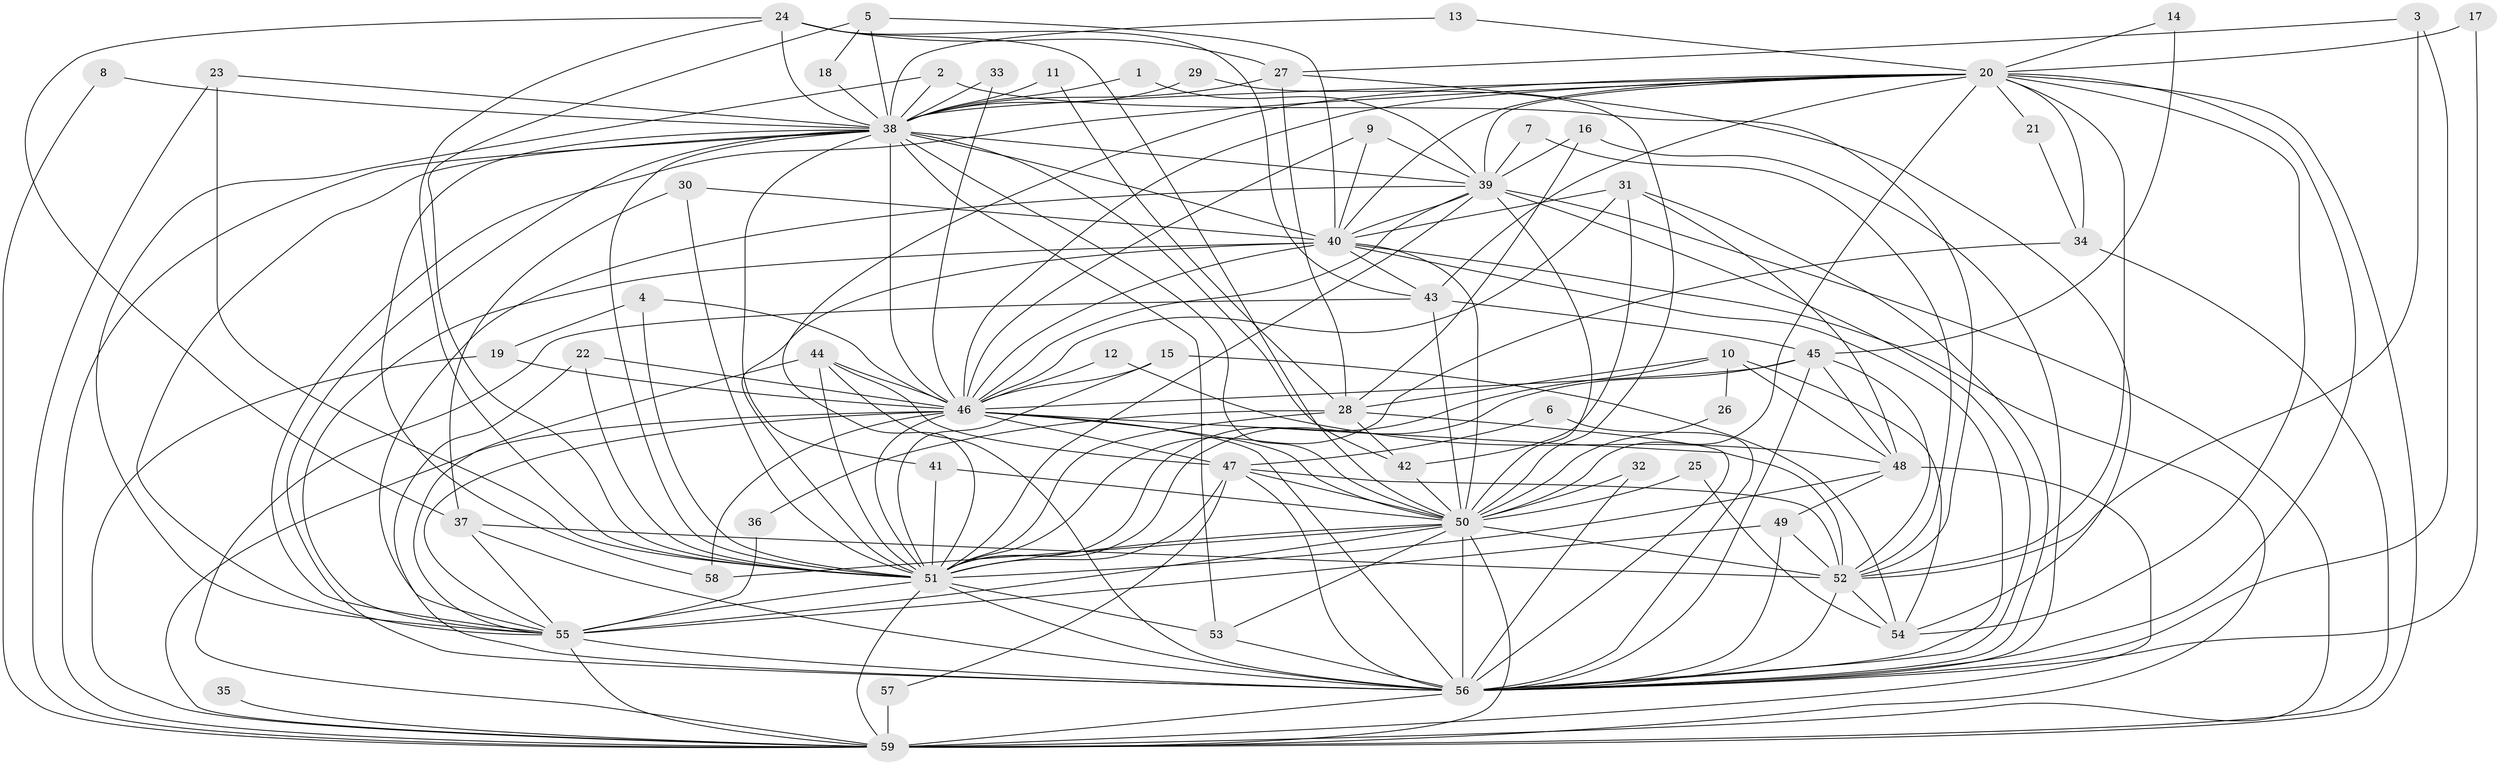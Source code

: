 // original degree distribution, {19: 0.00847457627118644, 18: 0.00847457627118644, 23: 0.00847457627118644, 28: 0.00847457627118644, 13: 0.00847457627118644, 15: 0.00847457627118644, 17: 0.00847457627118644, 20: 0.00847457627118644, 22: 0.00847457627118644, 26: 0.00847457627118644, 8: 0.03389830508474576, 3: 0.2457627118644068, 2: 0.5084745762711864, 6: 0.025423728813559324, 5: 0.05084745762711865, 11: 0.00847457627118644, 4: 0.03389830508474576, 7: 0.00847457627118644}
// Generated by graph-tools (version 1.1) at 2025/49/03/09/25 03:49:36]
// undirected, 59 vertices, 185 edges
graph export_dot {
graph [start="1"]
  node [color=gray90,style=filled];
  1;
  2;
  3;
  4;
  5;
  6;
  7;
  8;
  9;
  10;
  11;
  12;
  13;
  14;
  15;
  16;
  17;
  18;
  19;
  20;
  21;
  22;
  23;
  24;
  25;
  26;
  27;
  28;
  29;
  30;
  31;
  32;
  33;
  34;
  35;
  36;
  37;
  38;
  39;
  40;
  41;
  42;
  43;
  44;
  45;
  46;
  47;
  48;
  49;
  50;
  51;
  52;
  53;
  54;
  55;
  56;
  57;
  58;
  59;
  1 -- 38 [weight=1.0];
  1 -- 39 [weight=1.0];
  2 -- 38 [weight=1.0];
  2 -- 52 [weight=1.0];
  2 -- 55 [weight=1.0];
  3 -- 27 [weight=1.0];
  3 -- 52 [weight=1.0];
  3 -- 56 [weight=1.0];
  4 -- 19 [weight=1.0];
  4 -- 46 [weight=1.0];
  4 -- 51 [weight=1.0];
  5 -- 18 [weight=1.0];
  5 -- 38 [weight=1.0];
  5 -- 40 [weight=2.0];
  5 -- 51 [weight=1.0];
  6 -- 47 [weight=1.0];
  6 -- 56 [weight=1.0];
  7 -- 39 [weight=1.0];
  7 -- 52 [weight=1.0];
  8 -- 38 [weight=1.0];
  8 -- 59 [weight=1.0];
  9 -- 39 [weight=1.0];
  9 -- 40 [weight=1.0];
  9 -- 46 [weight=1.0];
  10 -- 26 [weight=1.0];
  10 -- 28 [weight=1.0];
  10 -- 48 [weight=1.0];
  10 -- 51 [weight=1.0];
  10 -- 54 [weight=1.0];
  11 -- 28 [weight=1.0];
  11 -- 38 [weight=1.0];
  12 -- 46 [weight=1.0];
  12 -- 48 [weight=1.0];
  13 -- 20 [weight=1.0];
  13 -- 38 [weight=1.0];
  14 -- 20 [weight=1.0];
  14 -- 45 [weight=1.0];
  15 -- 46 [weight=1.0];
  15 -- 51 [weight=1.0];
  15 -- 54 [weight=1.0];
  16 -- 28 [weight=1.0];
  16 -- 39 [weight=1.0];
  16 -- 56 [weight=1.0];
  17 -- 20 [weight=1.0];
  17 -- 56 [weight=1.0];
  18 -- 38 [weight=1.0];
  19 -- 46 [weight=1.0];
  19 -- 59 [weight=1.0];
  20 -- 21 [weight=1.0];
  20 -- 34 [weight=1.0];
  20 -- 38 [weight=1.0];
  20 -- 39 [weight=1.0];
  20 -- 40 [weight=1.0];
  20 -- 43 [weight=1.0];
  20 -- 46 [weight=1.0];
  20 -- 50 [weight=1.0];
  20 -- 51 [weight=1.0];
  20 -- 52 [weight=1.0];
  20 -- 54 [weight=1.0];
  20 -- 55 [weight=1.0];
  20 -- 56 [weight=1.0];
  20 -- 59 [weight=1.0];
  21 -- 34 [weight=1.0];
  22 -- 46 [weight=1.0];
  22 -- 51 [weight=1.0];
  22 -- 56 [weight=1.0];
  23 -- 38 [weight=1.0];
  23 -- 51 [weight=1.0];
  23 -- 59 [weight=1.0];
  24 -- 27 [weight=1.0];
  24 -- 37 [weight=1.0];
  24 -- 38 [weight=1.0];
  24 -- 43 [weight=1.0];
  24 -- 50 [weight=1.0];
  24 -- 51 [weight=2.0];
  25 -- 50 [weight=1.0];
  25 -- 54 [weight=1.0];
  26 -- 50 [weight=1.0];
  27 -- 28 [weight=1.0];
  27 -- 38 [weight=1.0];
  27 -- 54 [weight=1.0];
  28 -- 36 [weight=1.0];
  28 -- 42 [weight=1.0];
  28 -- 51 [weight=1.0];
  28 -- 56 [weight=1.0];
  29 -- 38 [weight=1.0];
  29 -- 50 [weight=1.0];
  30 -- 37 [weight=1.0];
  30 -- 40 [weight=1.0];
  30 -- 51 [weight=1.0];
  31 -- 40 [weight=1.0];
  31 -- 42 [weight=1.0];
  31 -- 46 [weight=1.0];
  31 -- 48 [weight=1.0];
  31 -- 56 [weight=1.0];
  32 -- 50 [weight=1.0];
  32 -- 56 [weight=1.0];
  33 -- 38 [weight=1.0];
  33 -- 46 [weight=1.0];
  34 -- 51 [weight=1.0];
  34 -- 59 [weight=1.0];
  35 -- 59 [weight=1.0];
  36 -- 55 [weight=1.0];
  37 -- 52 [weight=1.0];
  37 -- 55 [weight=1.0];
  37 -- 56 [weight=1.0];
  38 -- 39 [weight=1.0];
  38 -- 40 [weight=1.0];
  38 -- 41 [weight=1.0];
  38 -- 42 [weight=1.0];
  38 -- 46 [weight=1.0];
  38 -- 50 [weight=1.0];
  38 -- 51 [weight=1.0];
  38 -- 53 [weight=2.0];
  38 -- 55 [weight=1.0];
  38 -- 56 [weight=1.0];
  38 -- 58 [weight=1.0];
  38 -- 59 [weight=1.0];
  39 -- 40 [weight=1.0];
  39 -- 46 [weight=1.0];
  39 -- 50 [weight=1.0];
  39 -- 51 [weight=1.0];
  39 -- 55 [weight=1.0];
  39 -- 56 [weight=1.0];
  39 -- 59 [weight=1.0];
  40 -- 43 [weight=1.0];
  40 -- 46 [weight=1.0];
  40 -- 50 [weight=1.0];
  40 -- 51 [weight=1.0];
  40 -- 55 [weight=1.0];
  40 -- 56 [weight=1.0];
  40 -- 59 [weight=1.0];
  41 -- 50 [weight=1.0];
  41 -- 51 [weight=1.0];
  42 -- 50 [weight=1.0];
  43 -- 45 [weight=1.0];
  43 -- 50 [weight=1.0];
  43 -- 59 [weight=1.0];
  44 -- 46 [weight=1.0];
  44 -- 47 [weight=1.0];
  44 -- 51 [weight=1.0];
  44 -- 55 [weight=1.0];
  44 -- 56 [weight=1.0];
  45 -- 46 [weight=1.0];
  45 -- 48 [weight=1.0];
  45 -- 51 [weight=2.0];
  45 -- 52 [weight=1.0];
  45 -- 56 [weight=1.0];
  46 -- 47 [weight=1.0];
  46 -- 50 [weight=1.0];
  46 -- 51 [weight=1.0];
  46 -- 52 [weight=1.0];
  46 -- 55 [weight=1.0];
  46 -- 56 [weight=1.0];
  46 -- 58 [weight=1.0];
  46 -- 59 [weight=1.0];
  47 -- 50 [weight=1.0];
  47 -- 51 [weight=1.0];
  47 -- 52 [weight=1.0];
  47 -- 56 [weight=2.0];
  47 -- 57 [weight=1.0];
  48 -- 49 [weight=1.0];
  48 -- 51 [weight=2.0];
  48 -- 59 [weight=2.0];
  49 -- 52 [weight=1.0];
  49 -- 55 [weight=1.0];
  49 -- 56 [weight=1.0];
  50 -- 51 [weight=1.0];
  50 -- 52 [weight=1.0];
  50 -- 53 [weight=1.0];
  50 -- 55 [weight=1.0];
  50 -- 56 [weight=2.0];
  50 -- 58 [weight=1.0];
  50 -- 59 [weight=2.0];
  51 -- 53 [weight=1.0];
  51 -- 55 [weight=1.0];
  51 -- 56 [weight=1.0];
  51 -- 59 [weight=1.0];
  52 -- 54 [weight=1.0];
  52 -- 56 [weight=1.0];
  53 -- 56 [weight=1.0];
  55 -- 56 [weight=2.0];
  55 -- 59 [weight=2.0];
  56 -- 59 [weight=1.0];
  57 -- 59 [weight=2.0];
}
